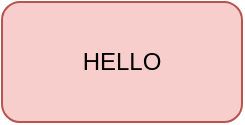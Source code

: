 <mxfile>
    <diagram id="0jV3ptev-ZxIepRLoxvf" name="Page-1">
        <mxGraphModel dx="896" dy="414" grid="1" gridSize="10" guides="1" tooltips="1" connect="1" arrows="1" fold="1" page="1" pageScale="1" pageWidth="827" pageHeight="1169" math="0" shadow="0">
            <root>
                <mxCell id="0"/>
                <mxCell id="1" parent="0"/>
                <mxCell id="2" value="HELLO" style="rounded=1;whiteSpace=wrap;html=1;fillColor=#f8cecc;strokeColor=#b85450;" vertex="1" parent="1">
                    <mxGeometry x="350" y="190" width="120" height="60" as="geometry"/>
                </mxCell>
            </root>
        </mxGraphModel>
    </diagram>
</mxfile>